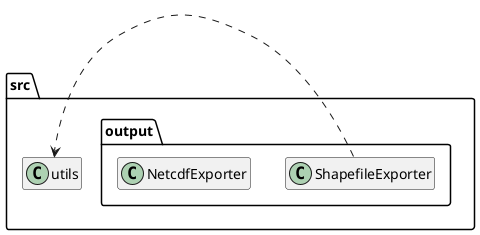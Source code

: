 @startuml

' Template file to use to create the diagrams od the packages.
' Every file must have a sub part called INTERNAL with the internal connections of the package and
' a sub part called EXTERNAL with the external parts.

!startsub INTERNAL

package src.output {
    class src.output.ShapefileExporter
    class src.output.NetcdfExporter
}
!endsub

!startsub EXTERNAL
    src.output.ShapefileExporter .> src.utils
!endsub


' Code that will affect only the current diagram
' can be messy since will not be imported
hide members

@enduml